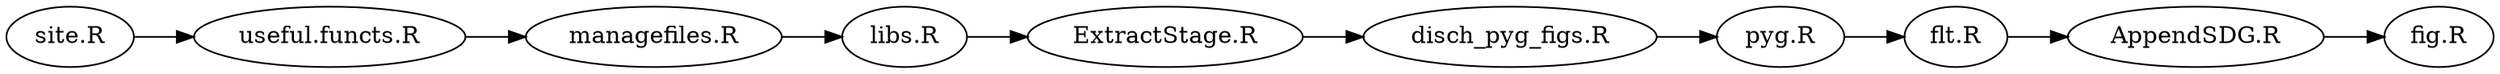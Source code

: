 digraph G{
	rankdir = LR;
	// {rank = same "site.R"  "useful.functs.R"  "managefiles.R"  "libs.R"};
	// {rank = same  "ExtractStage.R"  "pyg.R"  "AppendSDG.R"  "fig.R"};

	"site.R" -> "useful.functs.R" -> "managefiles.R" -> "libs.R" -> "ExtractStage.R" -> "disch_pyg_figs.R" -> "pyg.R" -> "flt.R" -> "AppendSDG.R" -> "fig.R";
}